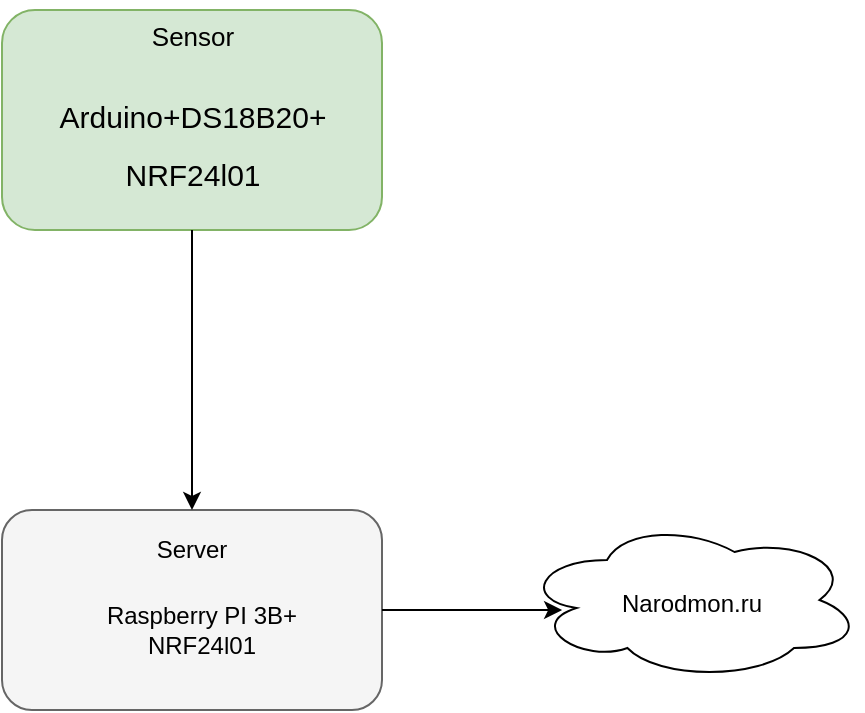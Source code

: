 <mxfile version="11.0.8" type="github"><diagram id="wXcJo9ZkIK8fwSipx-zV" name="Page-1"><mxGraphModel dx="868" dy="452" grid="1" gridSize="10" guides="1" tooltips="1" connect="1" arrows="1" fold="1" page="1" pageScale="1" pageWidth="827" pageHeight="1169" math="0" shadow="0"><root><mxCell id="0"/><mxCell id="1" parent="0"/><mxCell id="hXxArbiZEYaaHLRITVFB-1" value="" style="rounded=1;whiteSpace=wrap;html=1;fillColor=#d5e8d4;strokeColor=#82b366;fontStyle=1" vertex="1" parent="1"><mxGeometry x="250" y="80" width="190" height="110" as="geometry"/></mxCell><mxCell id="hXxArbiZEYaaHLRITVFB-2" value="&lt;font style=&quot;font-size: 13px&quot;&gt;Sensor&lt;/font&gt;&lt;br&gt;" style="text;strokeColor=none;fillColor=none;html=1;fontSize=24;fontStyle=0;verticalAlign=middle;align=center;" vertex="1" parent="1"><mxGeometry x="255" y="88" width="180" height="3" as="geometry"/></mxCell><mxCell id="hXxArbiZEYaaHLRITVFB-3" value="&lt;span style=&quot;font-weight: normal ; font-size: 15px&quot;&gt;Arduino+DS18B20+&lt;br&gt;NRF24l01&lt;/span&gt;" style="text;strokeColor=none;fillColor=none;html=1;fontSize=24;fontStyle=1;verticalAlign=middle;align=center;" vertex="1" parent="1"><mxGeometry x="270" y="110" width="150" height="70" as="geometry"/></mxCell><mxCell id="hXxArbiZEYaaHLRITVFB-4" value="" style="rounded=1;whiteSpace=wrap;html=1;fillColor=#f5f5f5;strokeColor=#666666;fontColor=#333333;" vertex="1" parent="1"><mxGeometry x="250" y="330" width="190" height="100" as="geometry"/></mxCell><mxCell id="hXxArbiZEYaaHLRITVFB-5" value="Server" style="text;html=1;strokeColor=none;fillColor=none;align=center;verticalAlign=middle;whiteSpace=wrap;rounded=0;" vertex="1" parent="1"><mxGeometry x="300" y="340" width="90" height="20" as="geometry"/></mxCell><mxCell id="hXxArbiZEYaaHLRITVFB-6" value="Raspberry PI 3B+&lt;br&gt;NRF24l01" style="text;html=1;strokeColor=none;fillColor=none;align=center;verticalAlign=middle;whiteSpace=wrap;rounded=0;" vertex="1" parent="1"><mxGeometry x="270" y="360" width="160" height="60" as="geometry"/></mxCell><mxCell id="hXxArbiZEYaaHLRITVFB-7" value="" style="endArrow=classic;html=1;exitX=0.5;exitY=1;exitDx=0;exitDy=0;entryX=0.5;entryY=0;entryDx=0;entryDy=0;" edge="1" parent="1" source="hXxArbiZEYaaHLRITVFB-1" target="hXxArbiZEYaaHLRITVFB-4"><mxGeometry width="50" height="50" relative="1" as="geometry"><mxPoint x="250" y="500" as="sourcePoint"/><mxPoint x="300" y="450" as="targetPoint"/><Array as="points"/></mxGeometry></mxCell><mxCell id="hXxArbiZEYaaHLRITVFB-8" value="" style="ellipse;shape=cloud;whiteSpace=wrap;html=1;" vertex="1" parent="1"><mxGeometry x="510" y="335" width="170" height="80" as="geometry"/></mxCell><mxCell id="hXxArbiZEYaaHLRITVFB-9" value="Narodmon.ru" style="text;html=1;strokeColor=none;fillColor=none;align=center;verticalAlign=middle;whiteSpace=wrap;rounded=0;" vertex="1" parent="1"><mxGeometry x="540" y="362" width="110" height="30" as="geometry"/></mxCell><mxCell id="hXxArbiZEYaaHLRITVFB-11" value="" style="endArrow=classic;html=1;entryX=0.118;entryY=0.563;entryDx=0;entryDy=0;entryPerimeter=0;exitX=1;exitY=0.5;exitDx=0;exitDy=0;" edge="1" parent="1" source="hXxArbiZEYaaHLRITVFB-4" target="hXxArbiZEYaaHLRITVFB-8"><mxGeometry width="50" height="50" relative="1" as="geometry"><mxPoint x="440" y="400" as="sourcePoint"/><mxPoint x="490" y="350" as="targetPoint"/></mxGeometry></mxCell></root></mxGraphModel></diagram></mxfile>